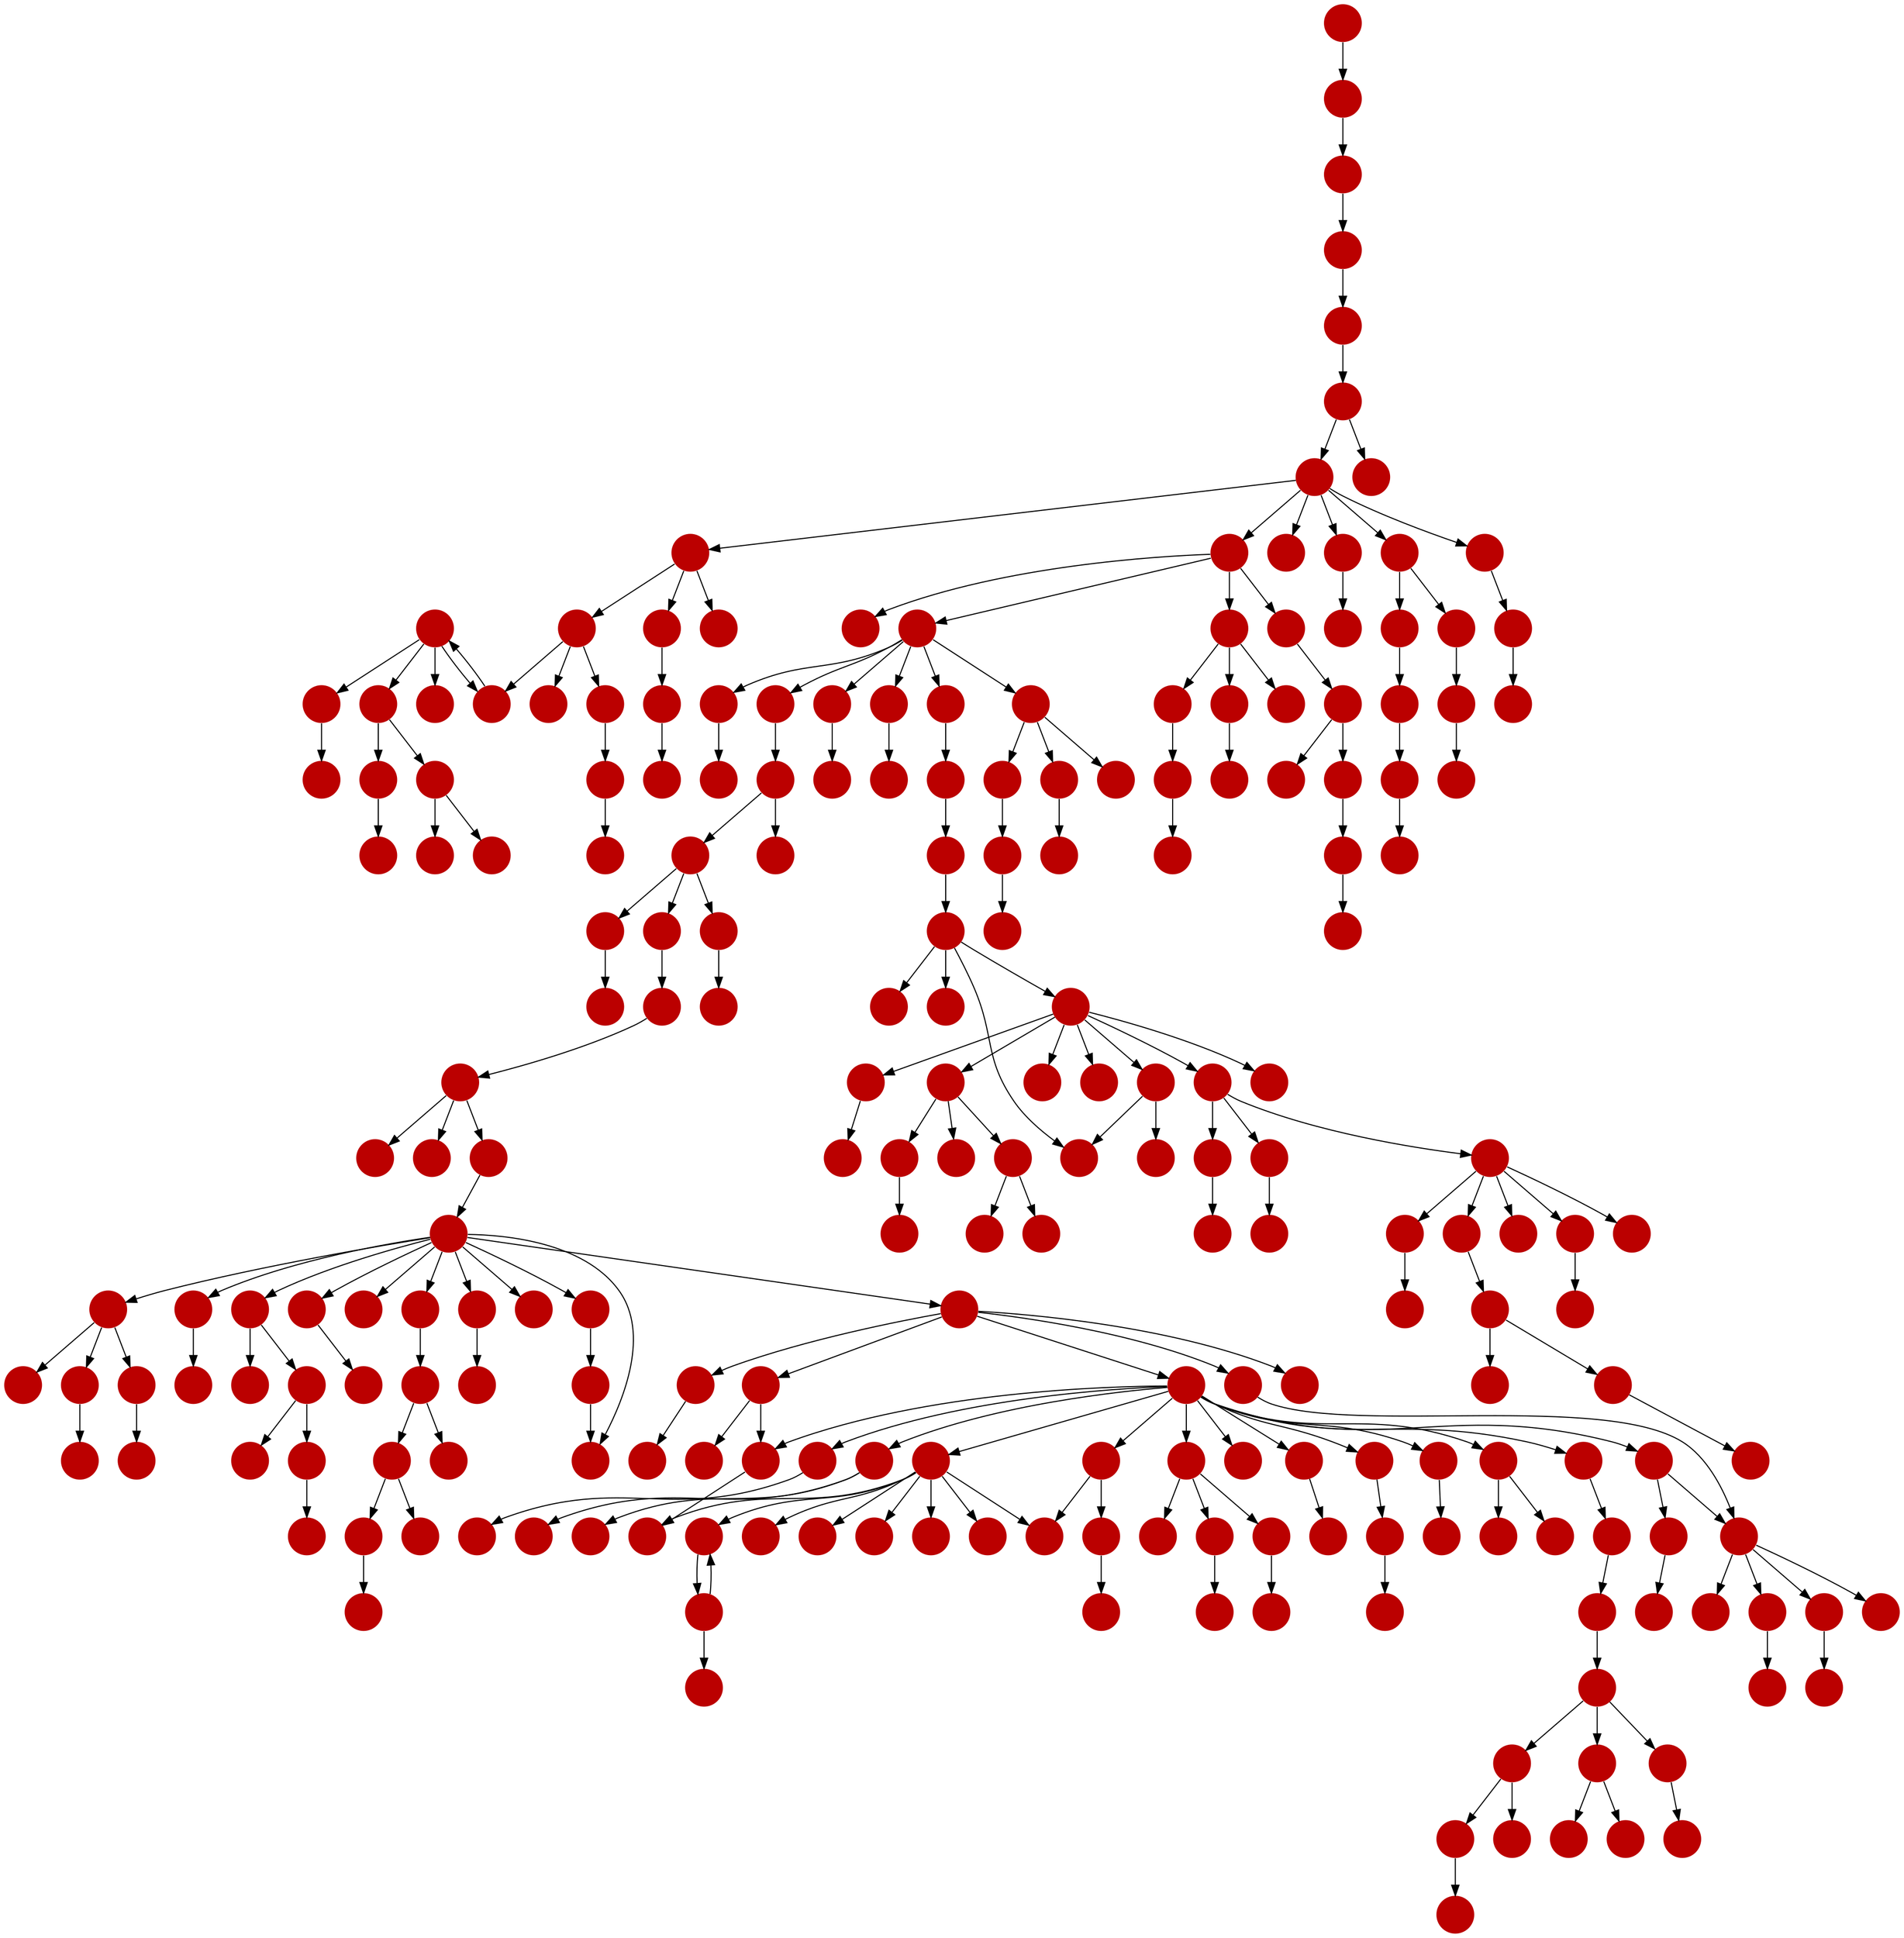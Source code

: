digraph{
0 [tooltip = "W", penwidth = 0, style = filled, fillcolor = "#bb0000", shape = circle, label = ""]
1 [tooltip = "W", penwidth = 0, style = filled, fillcolor = "#bb0000", shape = circle, label = ""]
2 [tooltip = "W", penwidth = 0, style = filled, fillcolor = "#bb0000", shape = circle, label = ""]
3 [tooltip = "W", penwidth = 0, style = filled, fillcolor = "#bb0000", shape = circle, label = ""]
4 [tooltip = "W", penwidth = 0, style = filled, fillcolor = "#bb0000", shape = circle, label = ""]
5 [tooltip = "W", penwidth = 0, style = filled, fillcolor = "#bb0000", shape = circle, label = ""]
6 [tooltip = "W", penwidth = 0, style = filled, fillcolor = "#bb0000", shape = circle, label = ""]
7 [tooltip = "W", penwidth = 0, style = filled, fillcolor = "#bb0000", shape = circle, label = ""]
8 [tooltip = "W", penwidth = 0, style = filled, fillcolor = "#bb0000", shape = circle, label = ""]
9 [tooltip = "W", penwidth = 0, style = filled, fillcolor = "#bb0000", shape = circle, label = ""]
10 [tooltip = "W", penwidth = 0, style = filled, fillcolor = "#bb0000", shape = circle, label = ""]
11 [tooltip = "W", penwidth = 0, style = filled, fillcolor = "#bb0000", shape = circle, label = ""]
12 [tooltip = "W", penwidth = 0, style = filled, fillcolor = "#bb0000", shape = circle, label = ""]
13 [tooltip = "W", penwidth = 0, style = filled, fillcolor = "#bb0000", shape = circle, label = ""]
14 [tooltip = "W", penwidth = 0, style = filled, fillcolor = "#bb0000", shape = circle, label = ""]
15 [tooltip = "W", penwidth = 0, style = filled, fillcolor = "#bb0000", shape = circle, label = ""]
16 [tooltip = "W", penwidth = 0, style = filled, fillcolor = "#bb0000", shape = circle, label = ""]
17 [tooltip = "W", penwidth = 0, style = filled, fillcolor = "#bb0000", shape = circle, label = ""]
18 [tooltip = "W", penwidth = 0, style = filled, fillcolor = "#bb0000", shape = circle, label = ""]
19 [tooltip = "W", penwidth = 0, style = filled, fillcolor = "#bb0000", shape = circle, label = ""]
20 [tooltip = "W", penwidth = 0, style = filled, fillcolor = "#bb0000", shape = circle, label = ""]
21 [tooltip = "W", penwidth = 0, style = filled, fillcolor = "#bb0000", shape = circle, label = ""]
22 [tooltip = "W", penwidth = 0, style = filled, fillcolor = "#bb0000", shape = circle, label = ""]
23 [tooltip = "W", penwidth = 0, style = filled, fillcolor = "#bb0000", shape = circle, label = ""]
24 [tooltip = "W", penwidth = 0, style = filled, fillcolor = "#bb0000", shape = circle, label = ""]
25 [tooltip = "W", penwidth = 0, style = filled, fillcolor = "#bb0000", shape = circle, label = ""]
26 [tooltip = "W", penwidth = 0, style = filled, fillcolor = "#bb0000", shape = circle, label = ""]
27 [tooltip = "W", penwidth = 0, style = filled, fillcolor = "#bb0000", shape = circle, label = ""]
28 [tooltip = "W", penwidth = 0, style = filled, fillcolor = "#bb0000", shape = circle, label = ""]
29 [tooltip = "W", penwidth = 0, style = filled, fillcolor = "#bb0000", shape = circle, label = ""]
30 [tooltip = "W", penwidth = 0, style = filled, fillcolor = "#bb0000", shape = circle, label = ""]
31 [tooltip = "W", penwidth = 0, style = filled, fillcolor = "#bb0000", shape = circle, label = ""]
32 [tooltip = "W", penwidth = 0, style = filled, fillcolor = "#bb0000", shape = circle, label = ""]
33 [tooltip = "W", penwidth = 0, style = filled, fillcolor = "#bb0000", shape = circle, label = ""]
34 [tooltip = "W", penwidth = 0, style = filled, fillcolor = "#bb0000", shape = circle, label = ""]
35 [tooltip = "W", penwidth = 0, style = filled, fillcolor = "#bb0000", shape = circle, label = ""]
36 [tooltip = "W", penwidth = 0, style = filled, fillcolor = "#bb0000", shape = circle, label = ""]
37 [tooltip = "W", penwidth = 0, style = filled, fillcolor = "#bb0000", shape = circle, label = ""]
38 [tooltip = "W", penwidth = 0, style = filled, fillcolor = "#bb0000", shape = circle, label = ""]
39 [tooltip = "W", penwidth = 0, style = filled, fillcolor = "#bb0000", shape = circle, label = ""]
40 [tooltip = "W", penwidth = 0, style = filled, fillcolor = "#bb0000", shape = circle, label = ""]
41 [tooltip = "W", penwidth = 0, style = filled, fillcolor = "#bb0000", shape = circle, label = ""]
42 [tooltip = "W", penwidth = 0, style = filled, fillcolor = "#bb0000", shape = circle, label = ""]
43 [tooltip = "W", penwidth = 0, style = filled, fillcolor = "#bb0000", shape = circle, label = ""]
44 [tooltip = "W", penwidth = 0, style = filled, fillcolor = "#bb0000", shape = circle, label = ""]
45 [tooltip = "W", penwidth = 0, style = filled, fillcolor = "#bb0000", shape = circle, label = ""]
46 [tooltip = "W", penwidth = 0, style = filled, fillcolor = "#bb0000", shape = circle, label = ""]
47 [tooltip = "W", penwidth = 0, style = filled, fillcolor = "#bb0000", shape = circle, label = ""]
48 [tooltip = "W", penwidth = 0, style = filled, fillcolor = "#bb0000", shape = circle, label = ""]
49 [tooltip = "W", penwidth = 0, style = filled, fillcolor = "#bb0000", shape = circle, label = ""]
50 [tooltip = "W", penwidth = 0, style = filled, fillcolor = "#bb0000", shape = circle, label = ""]
51 [tooltip = "W", penwidth = 0, style = filled, fillcolor = "#bb0000", shape = circle, label = ""]
52 [tooltip = "W", penwidth = 0, style = filled, fillcolor = "#bb0000", shape = circle, label = ""]
53 [tooltip = "W", penwidth = 0, style = filled, fillcolor = "#bb0000", shape = circle, label = ""]
54 [tooltip = "W", penwidth = 0, style = filled, fillcolor = "#bb0000", shape = circle, label = ""]
55 [tooltip = "W", penwidth = 0, style = filled, fillcolor = "#bb0000", shape = circle, label = ""]
56 [tooltip = "W", penwidth = 0, style = filled, fillcolor = "#bb0000", shape = circle, label = ""]
57 [tooltip = "W", penwidth = 0, style = filled, fillcolor = "#bb0000", shape = circle, label = ""]
58 [tooltip = "W", penwidth = 0, style = filled, fillcolor = "#bb0000", shape = circle, label = ""]
59 [tooltip = "W", penwidth = 0, style = filled, fillcolor = "#bb0000", shape = circle, label = ""]
60 [tooltip = "W", penwidth = 0, style = filled, fillcolor = "#bb0000", shape = circle, label = ""]
61 [tooltip = "W", penwidth = 0, style = filled, fillcolor = "#bb0000", shape = circle, label = ""]
62 [tooltip = "W", penwidth = 0, style = filled, fillcolor = "#bb0000", shape = circle, label = ""]
63 [tooltip = "W", penwidth = 0, style = filled, fillcolor = "#bb0000", shape = circle, label = ""]
64 [tooltip = "W", penwidth = 0, style = filled, fillcolor = "#bb0000", shape = circle, label = ""]
65 [tooltip = "W", penwidth = 0, style = filled, fillcolor = "#bb0000", shape = circle, label = ""]
66 [tooltip = "W", penwidth = 0, style = filled, fillcolor = "#bb0000", shape = circle, label = ""]
67 [tooltip = "W", penwidth = 0, style = filled, fillcolor = "#bb0000", shape = circle, label = ""]
68 [tooltip = "W", penwidth = 0, style = filled, fillcolor = "#bb0000", shape = circle, label = ""]
69 [tooltip = "W", penwidth = 0, style = filled, fillcolor = "#bb0000", shape = circle, label = ""]
70 [tooltip = "W", penwidth = 0, style = filled, fillcolor = "#bb0000", shape = circle, label = ""]
71 [tooltip = "W", penwidth = 0, style = filled, fillcolor = "#bb0000", shape = circle, label = ""]
72 [tooltip = "W", penwidth = 0, style = filled, fillcolor = "#bb0000", shape = circle, label = ""]
73 [tooltip = "W", penwidth = 0, style = filled, fillcolor = "#bb0000", shape = circle, label = ""]
74 [tooltip = "W", penwidth = 0, style = filled, fillcolor = "#bb0000", shape = circle, label = ""]
75 [tooltip = "W", penwidth = 0, style = filled, fillcolor = "#bb0000", shape = circle, label = ""]
76 [tooltip = "W", penwidth = 0, style = filled, fillcolor = "#bb0000", shape = circle, label = ""]
77 [tooltip = "W", penwidth = 0, style = filled, fillcolor = "#bb0000", shape = circle, label = ""]
78 [tooltip = "W", penwidth = 0, style = filled, fillcolor = "#bb0000", shape = circle, label = ""]
79 [tooltip = "W", penwidth = 0, style = filled, fillcolor = "#bb0000", shape = circle, label = ""]
80 [tooltip = "W", penwidth = 0, style = filled, fillcolor = "#bb0000", shape = circle, label = ""]
81 [tooltip = "W", penwidth = 0, style = filled, fillcolor = "#bb0000", shape = circle, label = ""]
82 [tooltip = "W", penwidth = 0, style = filled, fillcolor = "#bb0000", shape = circle, label = ""]
83 [tooltip = "W", penwidth = 0, style = filled, fillcolor = "#bb0000", shape = circle, label = ""]
84 [tooltip = "W", penwidth = 0, style = filled, fillcolor = "#bb0000", shape = circle, label = ""]
85 [tooltip = "W", penwidth = 0, style = filled, fillcolor = "#bb0000", shape = circle, label = ""]
86 [tooltip = "W", penwidth = 0, style = filled, fillcolor = "#bb0000", shape = circle, label = ""]
87 [tooltip = "W", penwidth = 0, style = filled, fillcolor = "#bb0000", shape = circle, label = ""]
88 [tooltip = "W", penwidth = 0, style = filled, fillcolor = "#bb0000", shape = circle, label = ""]
89 [tooltip = "W", penwidth = 0, style = filled, fillcolor = "#bb0000", shape = circle, label = ""]
90 [tooltip = "W", penwidth = 0, style = filled, fillcolor = "#bb0000", shape = circle, label = ""]
91 [tooltip = "W", penwidth = 0, style = filled, fillcolor = "#bb0000", shape = circle, label = ""]
92 [tooltip = "W", penwidth = 0, style = filled, fillcolor = "#bb0000", shape = circle, label = ""]
93 [tooltip = "W", penwidth = 0, style = filled, fillcolor = "#bb0000", shape = circle, label = ""]
94 [tooltip = "W", penwidth = 0, style = filled, fillcolor = "#bb0000", shape = circle, label = ""]
95 [tooltip = "W", penwidth = 0, style = filled, fillcolor = "#bb0000", shape = circle, label = ""]
96 [tooltip = "W", penwidth = 0, style = filled, fillcolor = "#bb0000", shape = circle, label = ""]
97 [tooltip = "W", penwidth = 0, style = filled, fillcolor = "#bb0000", shape = circle, label = ""]
98 [tooltip = "W", penwidth = 0, style = filled, fillcolor = "#bb0000", shape = circle, label = ""]
99 [tooltip = "W", penwidth = 0, style = filled, fillcolor = "#bb0000", shape = circle, label = ""]
100 [tooltip = "W", penwidth = 0, style = filled, fillcolor = "#bb0000", shape = circle, label = ""]
101 [tooltip = "W", penwidth = 0, style = filled, fillcolor = "#bb0000", shape = circle, label = ""]
102 [tooltip = "W", penwidth = 0, style = filled, fillcolor = "#bb0000", shape = circle, label = ""]
103 [tooltip = "W", penwidth = 0, style = filled, fillcolor = "#bb0000", shape = circle, label = ""]
104 [tooltip = "W", penwidth = 0, style = filled, fillcolor = "#bb0000", shape = circle, label = ""]
105 [tooltip = "W", penwidth = 0, style = filled, fillcolor = "#bb0000", shape = circle, label = ""]
106 [tooltip = "W", penwidth = 0, style = filled, fillcolor = "#bb0000", shape = circle, label = ""]
107 [tooltip = "W", penwidth = 0, style = filled, fillcolor = "#bb0000", shape = circle, label = ""]
108 [tooltip = "W", penwidth = 0, style = filled, fillcolor = "#bb0000", shape = circle, label = ""]
109 [tooltip = "W", penwidth = 0, style = filled, fillcolor = "#bb0000", shape = circle, label = ""]
110 [tooltip = "W", penwidth = 0, style = filled, fillcolor = "#bb0000", shape = circle, label = ""]
111 [tooltip = "W", penwidth = 0, style = filled, fillcolor = "#bb0000", shape = circle, label = ""]
112 [tooltip = "W", penwidth = 0, style = filled, fillcolor = "#bb0000", shape = circle, label = ""]
113 [tooltip = "W", penwidth = 0, style = filled, fillcolor = "#bb0000", shape = circle, label = ""]
114 [tooltip = "W", penwidth = 0, style = filled, fillcolor = "#bb0000", shape = circle, label = ""]
115 [tooltip = "W", penwidth = 0, style = filled, fillcolor = "#bb0000", shape = circle, label = ""]
116 [tooltip = "W", penwidth = 0, style = filled, fillcolor = "#bb0000", shape = circle, label = ""]
117 [tooltip = "W", penwidth = 0, style = filled, fillcolor = "#bb0000", shape = circle, label = ""]
118 [tooltip = "W", penwidth = 0, style = filled, fillcolor = "#bb0000", shape = circle, label = ""]
119 [tooltip = "W", penwidth = 0, style = filled, fillcolor = "#bb0000", shape = circle, label = ""]
120 [tooltip = "W", penwidth = 0, style = filled, fillcolor = "#bb0000", shape = circle, label = ""]
121 [tooltip = "W", penwidth = 0, style = filled, fillcolor = "#bb0000", shape = circle, label = ""]
122 [tooltip = "W", penwidth = 0, style = filled, fillcolor = "#bb0000", shape = circle, label = ""]
123 [tooltip = "W", penwidth = 0, style = filled, fillcolor = "#bb0000", shape = circle, label = ""]
124 [tooltip = "W", penwidth = 0, style = filled, fillcolor = "#bb0000", shape = circle, label = ""]
125 [tooltip = "W", penwidth = 0, style = filled, fillcolor = "#bb0000", shape = circle, label = ""]
126 [tooltip = "W", penwidth = 0, style = filled, fillcolor = "#bb0000", shape = circle, label = ""]
127 [tooltip = "W", penwidth = 0, style = filled, fillcolor = "#bb0000", shape = circle, label = ""]
128 [tooltip = "W", penwidth = 0, style = filled, fillcolor = "#bb0000", shape = circle, label = ""]
129 [tooltip = "W", penwidth = 0, style = filled, fillcolor = "#bb0000", shape = circle, label = ""]
130 [tooltip = "W", penwidth = 0, style = filled, fillcolor = "#bb0000", shape = circle, label = ""]
131 [tooltip = "W", penwidth = 0, style = filled, fillcolor = "#bb0000", shape = circle, label = ""]
132 [tooltip = "W", penwidth = 0, style = filled, fillcolor = "#bb0000", shape = circle, label = ""]
133 [tooltip = "W", penwidth = 0, style = filled, fillcolor = "#bb0000", shape = circle, label = ""]
134 [tooltip = "W", penwidth = 0, style = filled, fillcolor = "#bb0000", shape = circle, label = ""]
135 [tooltip = "W", penwidth = 0, style = filled, fillcolor = "#bb0000", shape = circle, label = ""]
136 [tooltip = "W", penwidth = 0, style = filled, fillcolor = "#bb0000", shape = circle, label = ""]
137 [tooltip = "W", penwidth = 0, style = filled, fillcolor = "#bb0000", shape = circle, label = ""]
138 [tooltip = "W", penwidth = 0, style = filled, fillcolor = "#bb0000", shape = circle, label = ""]
139 [tooltip = "W", penwidth = 0, style = filled, fillcolor = "#bb0000", shape = circle, label = ""]
140 [tooltip = "W", penwidth = 0, style = filled, fillcolor = "#bb0000", shape = circle, label = ""]
141 [tooltip = "W", penwidth = 0, style = filled, fillcolor = "#bb0000", shape = circle, label = ""]
142 [tooltip = "W", penwidth = 0, style = filled, fillcolor = "#bb0000", shape = circle, label = ""]
143 [tooltip = "W", penwidth = 0, style = filled, fillcolor = "#bb0000", shape = circle, label = ""]
144 [tooltip = "W", penwidth = 0, style = filled, fillcolor = "#bb0000", shape = circle, label = ""]
145 [tooltip = "W", penwidth = 0, style = filled, fillcolor = "#bb0000", shape = circle, label = ""]
146 [tooltip = "W", penwidth = 0, style = filled, fillcolor = "#bb0000", shape = circle, label = ""]
147 [tooltip = "W", penwidth = 0, style = filled, fillcolor = "#bb0000", shape = circle, label = ""]
148 [tooltip = "W", penwidth = 0, style = filled, fillcolor = "#bb0000", shape = circle, label = ""]
149 [tooltip = "W", penwidth = 0, style = filled, fillcolor = "#bb0000", shape = circle, label = ""]
150 [tooltip = "W", penwidth = 0, style = filled, fillcolor = "#bb0000", shape = circle, label = ""]
151 [tooltip = "W", penwidth = 0, style = filled, fillcolor = "#bb0000", shape = circle, label = ""]
152 [tooltip = "W", penwidth = 0, style = filled, fillcolor = "#bb0000", shape = circle, label = ""]
153 [tooltip = "W", penwidth = 0, style = filled, fillcolor = "#bb0000", shape = circle, label = ""]
154 [tooltip = "W", penwidth = 0, style = filled, fillcolor = "#bb0000", shape = circle, label = ""]
155 [tooltip = "W", penwidth = 0, style = filled, fillcolor = "#bb0000", shape = circle, label = ""]
156 [tooltip = "W", penwidth = 0, style = filled, fillcolor = "#bb0000", shape = circle, label = ""]
157 [tooltip = "W", penwidth = 0, style = filled, fillcolor = "#bb0000", shape = circle, label = ""]
158 [tooltip = "W", penwidth = 0, style = filled, fillcolor = "#bb0000", shape = circle, label = ""]
159 [tooltip = "W", penwidth = 0, style = filled, fillcolor = "#bb0000", shape = circle, label = ""]
160 [tooltip = "W", penwidth = 0, style = filled, fillcolor = "#bb0000", shape = circle, label = ""]
161 [tooltip = "W", penwidth = 0, style = filled, fillcolor = "#bb0000", shape = circle, label = ""]
162 [tooltip = "W", penwidth = 0, style = filled, fillcolor = "#bb0000", shape = circle, label = ""]
163 [tooltip = "W", penwidth = 0, style = filled, fillcolor = "#bb0000", shape = circle, label = ""]
164 [tooltip = "W", penwidth = 0, style = filled, fillcolor = "#bb0000", shape = circle, label = ""]
165 [tooltip = "W", penwidth = 0, style = filled, fillcolor = "#bb0000", shape = circle, label = ""]
166 [tooltip = "W", penwidth = 0, style = filled, fillcolor = "#bb0000", shape = circle, label = ""]
167 [tooltip = "W", penwidth = 0, style = filled, fillcolor = "#bb0000", shape = circle, label = ""]
168 [tooltip = "W", penwidth = 0, style = filled, fillcolor = "#bb0000", shape = circle, label = ""]
169 [tooltip = "W", penwidth = 0, style = filled, fillcolor = "#bb0000", shape = circle, label = ""]
170 [tooltip = "W", penwidth = 0, style = filled, fillcolor = "#bb0000", shape = circle, label = ""]
171 [tooltip = "W", penwidth = 0, style = filled, fillcolor = "#bb0000", shape = circle, label = ""]
172 [tooltip = "W", penwidth = 0, style = filled, fillcolor = "#bb0000", shape = circle, label = ""]
173 [tooltip = "W", penwidth = 0, style = filled, fillcolor = "#bb0000", shape = circle, label = ""]
174 [tooltip = "W", penwidth = 0, style = filled, fillcolor = "#bb0000", shape = circle, label = ""]
175 [tooltip = "W", penwidth = 0, style = filled, fillcolor = "#bb0000", shape = circle, label = ""]
176 [tooltip = "W", penwidth = 0, style = filled, fillcolor = "#bb0000", shape = circle, label = ""]
177 [tooltip = "W", penwidth = 0, style = filled, fillcolor = "#bb0000", shape = circle, label = ""]
178 [tooltip = "W", penwidth = 0, style = filled, fillcolor = "#bb0000", shape = circle, label = ""]
179 [tooltip = "W", penwidth = 0, style = filled, fillcolor = "#bb0000", shape = circle, label = ""]
180 [tooltip = "W", penwidth = 0, style = filled, fillcolor = "#bb0000", shape = circle, label = ""]
181 [tooltip = "W", penwidth = 0, style = filled, fillcolor = "#bb0000", shape = circle, label = ""]
182 [tooltip = "W", penwidth = 0, style = filled, fillcolor = "#bb0000", shape = circle, label = ""]
183 [tooltip = "W", penwidth = 0, style = filled, fillcolor = "#bb0000", shape = circle, label = ""]
184 [tooltip = "W", penwidth = 0, style = filled, fillcolor = "#bb0000", shape = circle, label = ""]
185 [tooltip = "W", penwidth = 0, style = filled, fillcolor = "#bb0000", shape = circle, label = ""]
186 [tooltip = "W", penwidth = 0, style = filled, fillcolor = "#bb0000", shape = circle, label = ""]
187 [tooltip = "W", penwidth = 0, style = filled, fillcolor = "#bb0000", shape = circle, label = ""]
188 [tooltip = "W", penwidth = 0, style = filled, fillcolor = "#bb0000", shape = circle, label = ""]
189 [tooltip = "W", penwidth = 0, style = filled, fillcolor = "#bb0000", shape = circle, label = ""]
190 [tooltip = "W", penwidth = 0, style = filled, fillcolor = "#bb0000", shape = circle, label = ""]
191 [tooltip = "W", penwidth = 0, style = filled, fillcolor = "#bb0000", shape = circle, label = ""]
192 [tooltip = "W", penwidth = 0, style = filled, fillcolor = "#bb0000", shape = circle, label = ""]
193 [tooltip = "W", penwidth = 0, style = filled, fillcolor = "#bb0000", shape = circle, label = ""]
194 [tooltip = "W", penwidth = 0, style = filled, fillcolor = "#bb0000", shape = circle, label = ""]
195 [tooltip = "W", penwidth = 0, style = filled, fillcolor = "#bb0000", shape = circle, label = ""]
196 [tooltip = "W", penwidth = 0, style = filled, fillcolor = "#bb0000", shape = circle, label = ""]
197 [tooltip = "W", penwidth = 0, style = filled, fillcolor = "#bb0000", shape = circle, label = ""]
198 [tooltip = "W", penwidth = 0, style = filled, fillcolor = "#bb0000", shape = circle, label = ""]
199 [tooltip = "W", penwidth = 0, style = filled, fillcolor = "#bb0000", shape = circle, label = ""]
200 [tooltip = "W", penwidth = 0, style = filled, fillcolor = "#bb0000", shape = circle, label = ""]
201 [tooltip = "W", penwidth = 0, style = filled, fillcolor = "#bb0000", shape = circle, label = ""]
202 [tooltip = "W", penwidth = 0, style = filled, fillcolor = "#bb0000", shape = circle, label = ""]
203 [tooltip = "W", penwidth = 0, style = filled, fillcolor = "#bb0000", shape = circle, label = ""]
204 [tooltip = "W", penwidth = 0, style = filled, fillcolor = "#bb0000", shape = circle, label = ""]
205 [tooltip = "W", penwidth = 0, style = filled, fillcolor = "#bb0000", shape = circle, label = ""]
206 [tooltip = "W", penwidth = 0, style = filled, fillcolor = "#bb0000", shape = circle, label = ""]
207 [tooltip = "W", penwidth = 0, style = filled, fillcolor = "#bb0000", shape = circle, label = ""]
208 [tooltip = "W", penwidth = 0, style = filled, fillcolor = "#bb0000", shape = circle, label = ""]
209 [tooltip = "W", penwidth = 0, style = filled, fillcolor = "#bb0000", shape = circle, label = ""]
210 [tooltip = "W", penwidth = 0, style = filled, fillcolor = "#bb0000", shape = circle, label = ""]
211 [tooltip = "W", penwidth = 0, style = filled, fillcolor = "#bb0000", shape = circle, label = ""]
212 [tooltip = "W", penwidth = 0, style = filled, fillcolor = "#bb0000", shape = circle, label = ""]
213 [tooltip = "W", penwidth = 0, style = filled, fillcolor = "#bb0000", shape = circle, label = ""]
214 [tooltip = "W", penwidth = 0, style = filled, fillcolor = "#bb0000", shape = circle, label = ""]
215 [tooltip = "W", penwidth = 0, style = filled, fillcolor = "#bb0000", shape = circle, label = ""]
216 [tooltip = "W", penwidth = 0, style = filled, fillcolor = "#bb0000", shape = circle, label = ""]
217 [tooltip = "W", penwidth = 0, style = filled, fillcolor = "#bb0000", shape = circle, label = ""]
218 [tooltip = "W", penwidth = 0, style = filled, fillcolor = "#bb0000", shape = circle, label = ""]
219 [tooltip = "W", penwidth = 0, style = filled, fillcolor = "#bb0000", shape = circle, label = ""]
220 [tooltip = "W", penwidth = 0, style = filled, fillcolor = "#bb0000", shape = circle, label = ""]
221 [tooltip = "W", penwidth = 0, style = filled, fillcolor = "#bb0000", shape = circle, label = ""]
222 [tooltip = "W", penwidth = 0, style = filled, fillcolor = "#bb0000", shape = circle, label = ""]
223 [tooltip = "W", penwidth = 0, style = filled, fillcolor = "#bb0000", shape = circle, label = ""]
46 -> 113
65 -> 67
86 -> 87
92 -> 93
144 -> 131
94 -> 95
72 -> 73
129 -> 134
182 -> 183
130 -> 133
1 -> 11
131 -> 187
90 -> 89
130 -> 124
177 -> 178
167 -> 173
137 -> 128
38 -> 40
53 -> 64
44 -> 45
124 -> 138
145 -> 135
100 -> 144
28 -> 29
18 -> 9
116 -> 72
163 -> 164
148 -> 155
3 -> 2
182 -> 184
160 -> 150
35 -> 65
63 -> 111
98 -> 97
4 -> 16
16 -> 0
173 -> 208
137 -> 210
15 -> 14
48 -> 56
130 -> 145
187 -> 189
3 -> 77
10 -> 15
168 -> 163
34 -> 41
116 -> 120
165 -> 198
38 -> 92
50 -> 28
6 -> 13
166 -> 182
46 -> 47
35 -> 26
205 -> 206
130 -> 166
54 -> 62
53 -> 46
99 -> 98
109 -> 79
22 -> 23
30 -> 32
69 -> 70
130 -> 129
20 -> 90
2 -> 12
130 -> 191
172 -> 169
2 -> 38
50 -> 48
106 -> 108
35 -> 66
166 -> 165
3 -> 6
168 -> 176
123 -> 188
144 -> 146
9 -> 7
113 -> 114
144 -> 168
172 -> 174
167 -> 172
193 -> 205
54 -> 49
53 -> 55
85 -> 84
123 -> 179
53 -> 49
123 -> 136
130 -> 123
144 -> 199
3 -> 5
10 -> 118
146 -> 160
38 -> 39
78 -> 80
144 -> 159
121 -> 85
77 -> 78
127 -> 147
142 -> 153
46 -> 50
4 -> 17
216 -> 217
114 -> 112
10 -> 20
131 -> 157
80 -> 102
8 -> 4
146 -> 139
66 -> 68
40 -> 36
1 -> 3
42 -> 43
204 -> 203
4 -> 8
36 -> 37
98 -> 116
148 -> 158
52 -> 61
77 -> 81
82 -> 83
130 -> 162
124 -> 141
106 -> 107
123 -> 156
191 -> 190
102 -> 101
207 -> 204
155 -> 148
35 -> 99
21 -> 1
3 -> 10
35 -> 33
74 -> 76
178 -> 167
171 -> 170
24 -> 34
131 -> 219
19 -> 103
146 -> 126
65 -> 30
131 -> 130
122 -> 110
123 -> 155
48 -> 223
59 -> 53
41 -> 21
123 -> 140
131 -> 213
144 -> 196
71 -> 69
46 -> 63
144 -> 147
130 -> 142
85 -> 86
46 -> 54
3 -> 88
104 -> 105
65 -> 25
46 -> 222
19 -> 117
124 -> 202
181 -> 220
125 -> 127
51 -> 24
213 -> 214
182 -> 181
48 -> 104
17 -> 109
130 -> 132
33 -> 31
113 -> 115
204 -> 193
94 -> 96
56 -> 60
144 -> 221
163 -> 212
145 -> 200
170 -> 175
138 -> 149
15 -> 8
48 -> 58
88 -> 44
162 -> 177
2 -> 71
116 -> 122
75 -> 74
143 -> 151
130 -> 137
110 -> 94
46 -> 57
69 -> 75
130 -> 194
2 -> 35
43 -> 59
15 -> 18
48 -> 121
25 -> 22
183 -> 185
123 -> 128
187 -> 186
17 -> 19
144 -> 207
141 -> 152
182 -> 180
196 -> 197
144 -> 125
186 -> 188
4 -> 91
139 -> 154
133 -> 143
194 -> 195
210 -> 209
212 -> 211
167 -> 171
193 -> 192
144 -> 216
113 -> 106
81 -> 82
123 -> 201
26 -> 27
35 -> 42
191 -> 218
50 -> 52
171 -> 215
120 -> 119
94 -> 100
159 -> 161
219 -> 182
130 -> 186
}